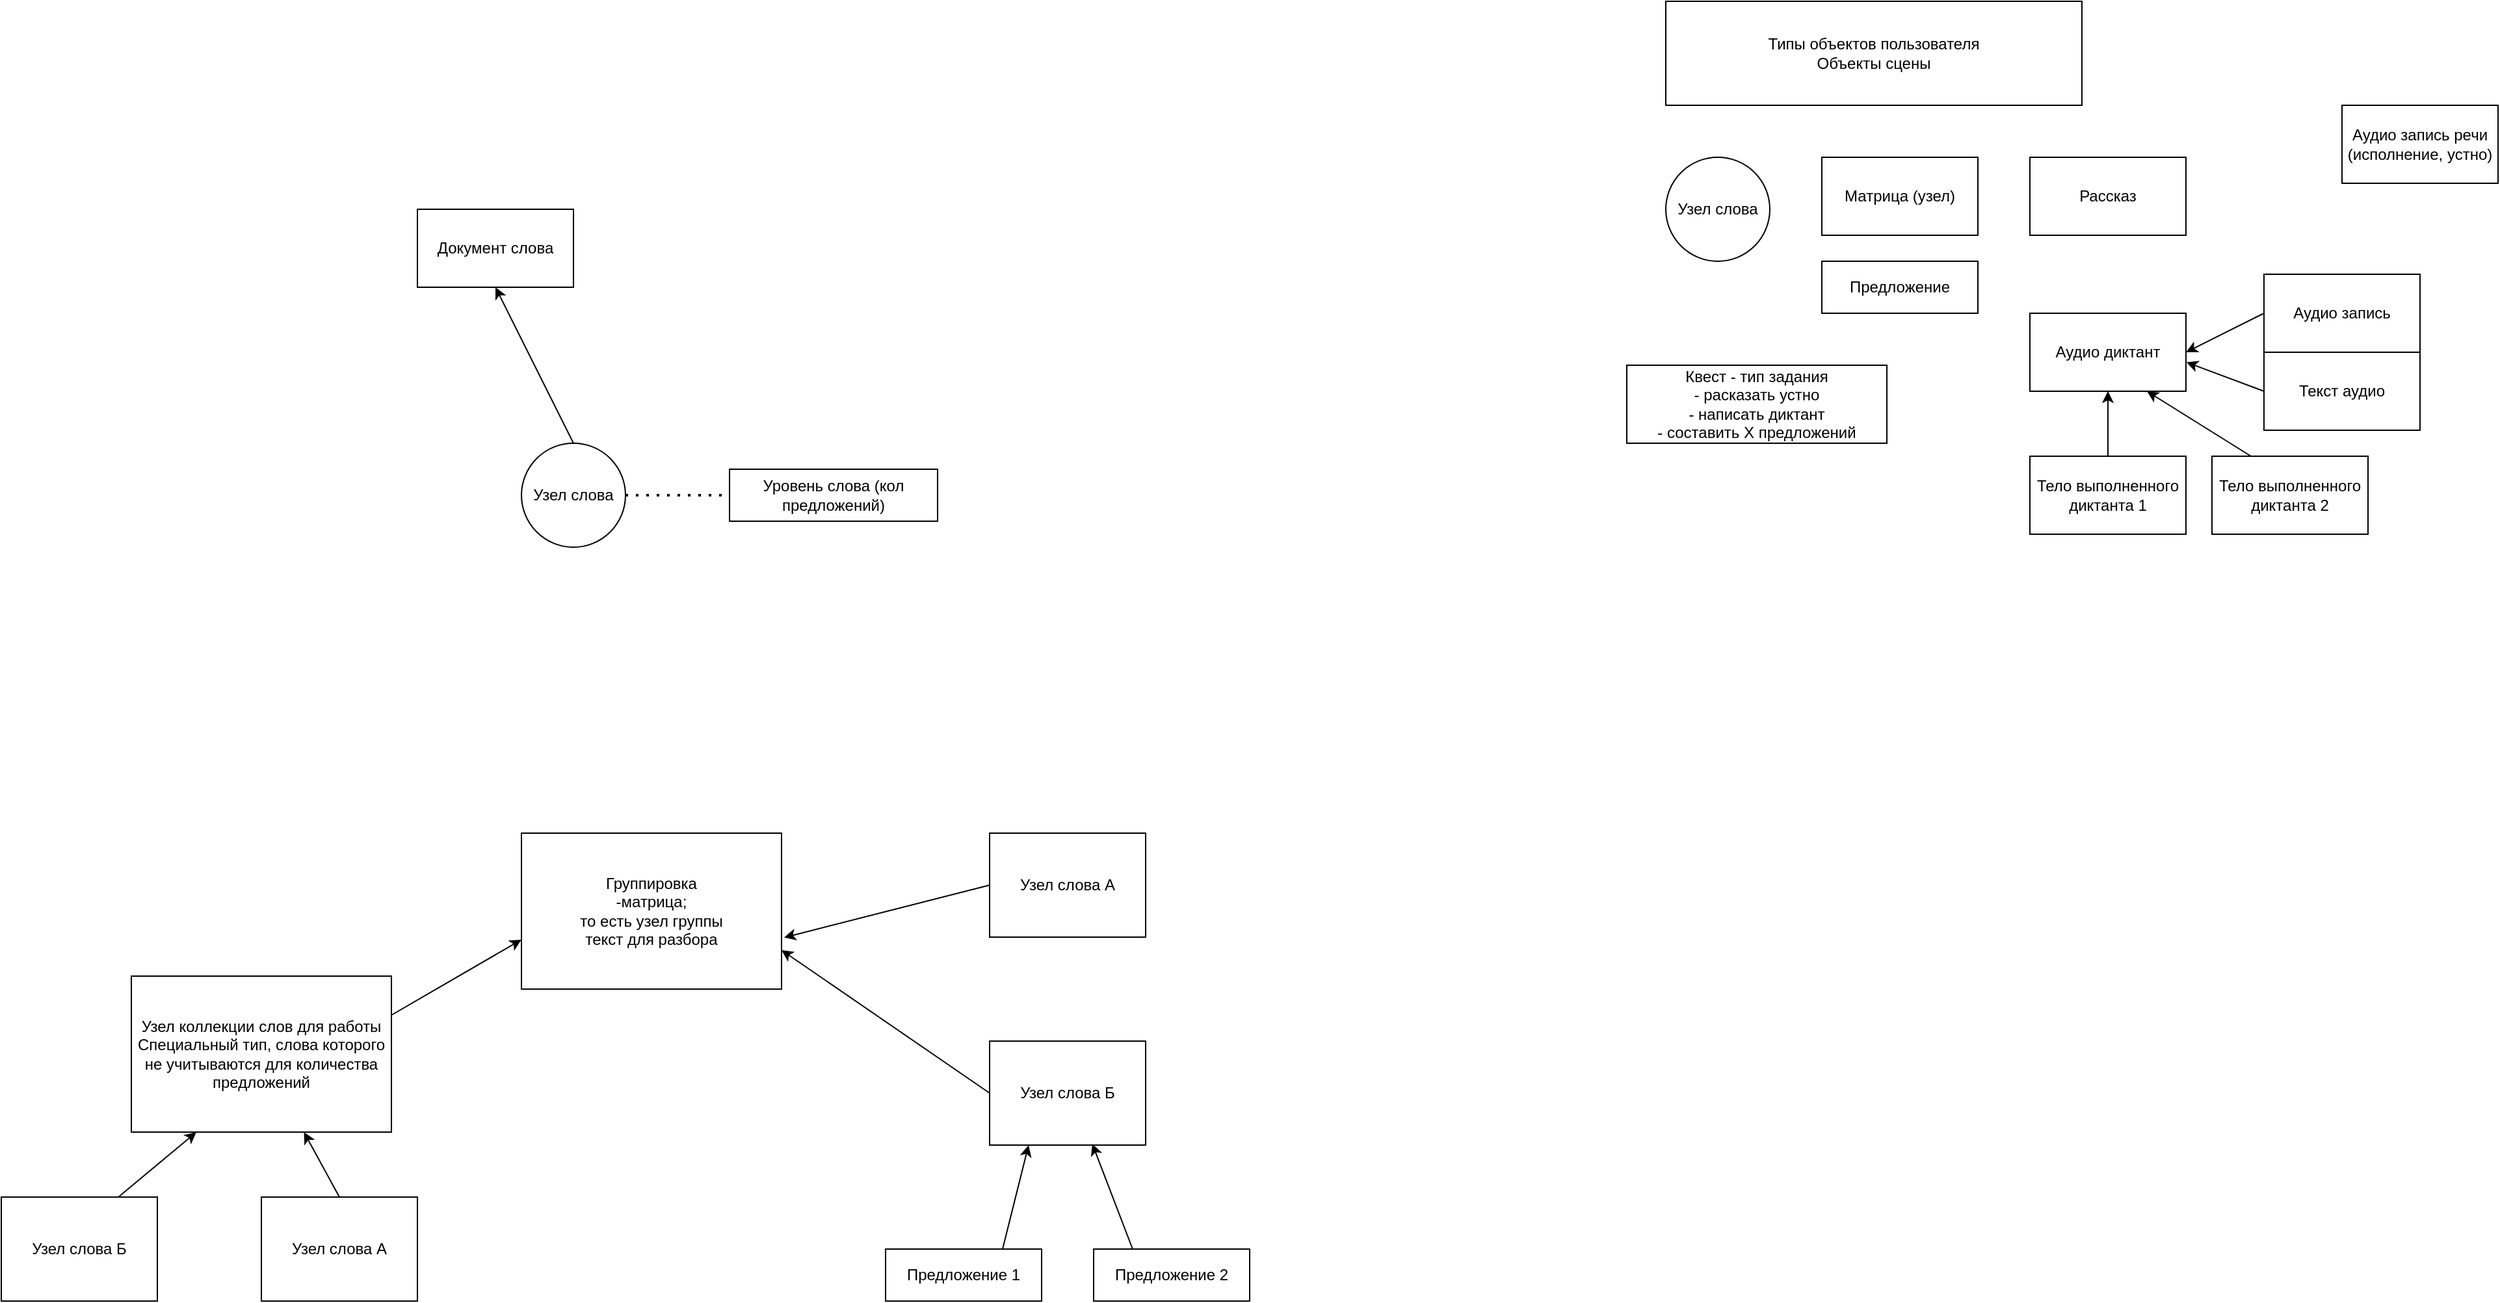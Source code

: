 <mxfile version="20.2.3" type="device"><diagram id="RmrjSddl_-2sHgnXOLiO" name="Page-1"><mxGraphModel dx="1768" dy="1613" grid="1" gridSize="10" guides="1" tooltips="1" connect="1" arrows="1" fold="1" page="1" pageScale="1" pageWidth="850" pageHeight="1100" math="0" shadow="0"><root><mxCell id="0"/><mxCell id="1" parent="0"/><mxCell id="d6WnzDJRh2UdduXFbi2z-1" value="Группировка&lt;br&gt;-матрица;&lt;br&gt;то есть узел группы&lt;br&gt;текст для разбора" style="rounded=0;whiteSpace=wrap;html=1;" vertex="1" parent="1"><mxGeometry x="120" y="40" width="200" height="120" as="geometry"/></mxCell><mxCell id="d6WnzDJRh2UdduXFbi2z-5" style="rounded=0;orthogonalLoop=1;jettySize=auto;html=1;exitX=0;exitY=0.5;exitDx=0;exitDy=0;entryX=1.01;entryY=0.669;entryDx=0;entryDy=0;entryPerimeter=0;" edge="1" parent="1" source="d6WnzDJRh2UdduXFbi2z-2" target="d6WnzDJRh2UdduXFbi2z-1"><mxGeometry relative="1" as="geometry"/></mxCell><mxCell id="d6WnzDJRh2UdduXFbi2z-2" value="Узел слова А" style="rounded=0;whiteSpace=wrap;html=1;" vertex="1" parent="1"><mxGeometry x="480" y="40" width="120" height="80" as="geometry"/></mxCell><mxCell id="d6WnzDJRh2UdduXFbi2z-6" style="edgeStyle=none;rounded=0;orthogonalLoop=1;jettySize=auto;html=1;exitX=0;exitY=0.5;exitDx=0;exitDy=0;entryX=1;entryY=0.75;entryDx=0;entryDy=0;" edge="1" parent="1" source="d6WnzDJRh2UdduXFbi2z-3" target="d6WnzDJRh2UdduXFbi2z-1"><mxGeometry relative="1" as="geometry"/></mxCell><mxCell id="d6WnzDJRh2UdduXFbi2z-3" value="Узел слова Б" style="rounded=0;whiteSpace=wrap;html=1;" vertex="1" parent="1"><mxGeometry x="480" y="200" width="120" height="80" as="geometry"/></mxCell><mxCell id="d6WnzDJRh2UdduXFbi2z-8" style="edgeStyle=none;rounded=0;orthogonalLoop=1;jettySize=auto;html=1;exitX=1;exitY=0.25;exitDx=0;exitDy=0;entryX=0;entryY=0.683;entryDx=0;entryDy=0;entryPerimeter=0;" edge="1" parent="1" source="d6WnzDJRh2UdduXFbi2z-7" target="d6WnzDJRh2UdduXFbi2z-1"><mxGeometry relative="1" as="geometry"/></mxCell><mxCell id="d6WnzDJRh2UdduXFbi2z-7" value="Узел коллекции слов для работы&lt;br&gt;Специальный тип, слова которого не учитываются для количества предложений" style="rounded=0;whiteSpace=wrap;html=1;" vertex="1" parent="1"><mxGeometry x="-180" y="150" width="200" height="120" as="geometry"/></mxCell><mxCell id="d6WnzDJRh2UdduXFbi2z-11" style="edgeStyle=none;rounded=0;orthogonalLoop=1;jettySize=auto;html=1;exitX=0.75;exitY=0;exitDx=0;exitDy=0;entryX=0.25;entryY=1;entryDx=0;entryDy=0;" edge="1" parent="1" source="d6WnzDJRh2UdduXFbi2z-9" target="d6WnzDJRh2UdduXFbi2z-7"><mxGeometry relative="1" as="geometry"/></mxCell><mxCell id="d6WnzDJRh2UdduXFbi2z-9" value="Узел слова Б" style="rounded=0;whiteSpace=wrap;html=1;" vertex="1" parent="1"><mxGeometry x="-280" y="320" width="120" height="80" as="geometry"/></mxCell><mxCell id="d6WnzDJRh2UdduXFbi2z-12" style="edgeStyle=none;rounded=0;orthogonalLoop=1;jettySize=auto;html=1;exitX=0.5;exitY=0;exitDx=0;exitDy=0;" edge="1" parent="1" source="d6WnzDJRh2UdduXFbi2z-10" target="d6WnzDJRh2UdduXFbi2z-7"><mxGeometry relative="1" as="geometry"/></mxCell><mxCell id="d6WnzDJRh2UdduXFbi2z-10" value="Узел слова А" style="rounded=0;whiteSpace=wrap;html=1;" vertex="1" parent="1"><mxGeometry x="-80" y="320" width="120" height="80" as="geometry"/></mxCell><mxCell id="d6WnzDJRh2UdduXFbi2z-14" style="edgeStyle=none;rounded=0;orthogonalLoop=1;jettySize=auto;html=1;exitX=0.75;exitY=0;exitDx=0;exitDy=0;entryX=0.25;entryY=1;entryDx=0;entryDy=0;" edge="1" parent="1" source="d6WnzDJRh2UdduXFbi2z-13" target="d6WnzDJRh2UdduXFbi2z-3"><mxGeometry relative="1" as="geometry"/></mxCell><mxCell id="d6WnzDJRh2UdduXFbi2z-13" value="Предложение 1" style="rounded=0;whiteSpace=wrap;html=1;" vertex="1" parent="1"><mxGeometry x="400" y="360" width="120" height="40" as="geometry"/></mxCell><mxCell id="d6WnzDJRh2UdduXFbi2z-16" style="edgeStyle=none;rounded=0;orthogonalLoop=1;jettySize=auto;html=1;exitX=0.25;exitY=0;exitDx=0;exitDy=0;entryX=0.658;entryY=0.988;entryDx=0;entryDy=0;entryPerimeter=0;" edge="1" parent="1" source="d6WnzDJRh2UdduXFbi2z-15" target="d6WnzDJRh2UdduXFbi2z-3"><mxGeometry relative="1" as="geometry"/></mxCell><mxCell id="d6WnzDJRh2UdduXFbi2z-15" value="Предложение 2" style="rounded=0;whiteSpace=wrap;html=1;" vertex="1" parent="1"><mxGeometry x="560" y="360" width="120" height="40" as="geometry"/></mxCell><mxCell id="d6WnzDJRh2UdduXFbi2z-20" style="edgeStyle=none;rounded=0;orthogonalLoop=1;jettySize=auto;html=1;exitX=0.5;exitY=0;exitDx=0;exitDy=0;entryX=0.5;entryY=1;entryDx=0;entryDy=0;" edge="1" parent="1" source="d6WnzDJRh2UdduXFbi2z-18" target="d6WnzDJRh2UdduXFbi2z-19"><mxGeometry relative="1" as="geometry"/></mxCell><mxCell id="d6WnzDJRh2UdduXFbi2z-18" value="Узел слова" style="ellipse;whiteSpace=wrap;html=1;aspect=fixed;" vertex="1" parent="1"><mxGeometry x="120" y="-260" width="80" height="80" as="geometry"/></mxCell><mxCell id="d6WnzDJRh2UdduXFbi2z-19" value="Документ слова" style="rounded=0;whiteSpace=wrap;html=1;" vertex="1" parent="1"><mxGeometry x="40" y="-440" width="120" height="60" as="geometry"/></mxCell><mxCell id="d6WnzDJRh2UdduXFbi2z-21" value="Уровень слова (кол предложений)" style="rounded=0;whiteSpace=wrap;html=1;" vertex="1" parent="1"><mxGeometry x="280" y="-240" width="160" height="40" as="geometry"/></mxCell><mxCell id="d6WnzDJRh2UdduXFbi2z-24" value="" style="endArrow=none;dashed=1;html=1;dashPattern=1 3;strokeWidth=2;rounded=0;entryX=0;entryY=0.5;entryDx=0;entryDy=0;" edge="1" parent="1" source="d6WnzDJRh2UdduXFbi2z-18" target="d6WnzDJRh2UdduXFbi2z-21"><mxGeometry width="50" height="50" relative="1" as="geometry"><mxPoint x="150" y="-190" as="sourcePoint"/><mxPoint x="200" y="-240" as="targetPoint"/></mxGeometry></mxCell><mxCell id="d6WnzDJRh2UdduXFbi2z-25" value="Типы объектов пользователя&lt;br&gt;Объекты сцены" style="rounded=0;whiteSpace=wrap;html=1;" vertex="1" parent="1"><mxGeometry x="1000" y="-600" width="320" height="80" as="geometry"/></mxCell><mxCell id="d6WnzDJRh2UdduXFbi2z-26" value="Узел слова" style="ellipse;whiteSpace=wrap;html=1;aspect=fixed;" vertex="1" parent="1"><mxGeometry x="1000" y="-480" width="80" height="80" as="geometry"/></mxCell><mxCell id="d6WnzDJRh2UdduXFbi2z-27" value="Матрица (узел)" style="rounded=0;whiteSpace=wrap;html=1;" vertex="1" parent="1"><mxGeometry x="1120" y="-480" width="120" height="60" as="geometry"/></mxCell><mxCell id="d6WnzDJRh2UdduXFbi2z-28" value="Предложение" style="rounded=0;whiteSpace=wrap;html=1;" vertex="1" parent="1"><mxGeometry x="1120" y="-400" width="120" height="40" as="geometry"/></mxCell><mxCell id="d6WnzDJRh2UdduXFbi2z-29" value="Рассказ" style="rounded=0;whiteSpace=wrap;html=1;" vertex="1" parent="1"><mxGeometry x="1280" y="-480" width="120" height="60" as="geometry"/></mxCell><mxCell id="d6WnzDJRh2UdduXFbi2z-30" value="Аудио диктант" style="rounded=0;whiteSpace=wrap;html=1;" vertex="1" parent="1"><mxGeometry x="1280" y="-360" width="120" height="60" as="geometry"/></mxCell><mxCell id="d6WnzDJRh2UdduXFbi2z-33" style="edgeStyle=none;rounded=0;orthogonalLoop=1;jettySize=auto;html=1;exitX=0;exitY=0.5;exitDx=0;exitDy=0;entryX=1;entryY=0.5;entryDx=0;entryDy=0;" edge="1" parent="1" source="d6WnzDJRh2UdduXFbi2z-31" target="d6WnzDJRh2UdduXFbi2z-30"><mxGeometry relative="1" as="geometry"/></mxCell><mxCell id="d6WnzDJRh2UdduXFbi2z-31" value="Аудио запись" style="rounded=0;whiteSpace=wrap;html=1;" vertex="1" parent="1"><mxGeometry x="1460" y="-390" width="120" height="60" as="geometry"/></mxCell><mxCell id="d6WnzDJRh2UdduXFbi2z-34" style="edgeStyle=none;rounded=0;orthogonalLoop=1;jettySize=auto;html=1;exitX=0;exitY=0.5;exitDx=0;exitDy=0;entryX=1.003;entryY=0.628;entryDx=0;entryDy=0;entryPerimeter=0;" edge="1" parent="1" source="d6WnzDJRh2UdduXFbi2z-32" target="d6WnzDJRh2UdduXFbi2z-30"><mxGeometry relative="1" as="geometry"/></mxCell><mxCell id="d6WnzDJRh2UdduXFbi2z-32" value="Текст аудио" style="rounded=0;whiteSpace=wrap;html=1;" vertex="1" parent="1"><mxGeometry x="1460" y="-330" width="120" height="60" as="geometry"/></mxCell><mxCell id="d6WnzDJRh2UdduXFbi2z-36" style="edgeStyle=none;rounded=0;orthogonalLoop=1;jettySize=auto;html=1;exitX=0.5;exitY=0;exitDx=0;exitDy=0;entryX=0.5;entryY=1;entryDx=0;entryDy=0;" edge="1" parent="1" source="d6WnzDJRh2UdduXFbi2z-35" target="d6WnzDJRh2UdduXFbi2z-30"><mxGeometry relative="1" as="geometry"/></mxCell><mxCell id="d6WnzDJRh2UdduXFbi2z-35" value="Тело выполненного диктанта 1" style="rounded=0;whiteSpace=wrap;html=1;" vertex="1" parent="1"><mxGeometry x="1280" y="-250" width="120" height="60" as="geometry"/></mxCell><mxCell id="d6WnzDJRh2UdduXFbi2z-38" style="edgeStyle=none;rounded=0;orthogonalLoop=1;jettySize=auto;html=1;exitX=0.25;exitY=0;exitDx=0;exitDy=0;entryX=0.75;entryY=1;entryDx=0;entryDy=0;" edge="1" parent="1" source="d6WnzDJRh2UdduXFbi2z-37" target="d6WnzDJRh2UdduXFbi2z-30"><mxGeometry relative="1" as="geometry"/></mxCell><mxCell id="d6WnzDJRh2UdduXFbi2z-37" value="Тело выполненного диктанта 2" style="rounded=0;whiteSpace=wrap;html=1;" vertex="1" parent="1"><mxGeometry x="1420" y="-250" width="120" height="60" as="geometry"/></mxCell><mxCell id="d6WnzDJRh2UdduXFbi2z-39" value="Аудио запись речи&lt;br&gt;(исполнение, устно)" style="rounded=0;whiteSpace=wrap;html=1;" vertex="1" parent="1"><mxGeometry x="1520" y="-520" width="120" height="60" as="geometry"/></mxCell><mxCell id="d6WnzDJRh2UdduXFbi2z-40" value="Квест - тип задания&lt;br&gt;- расказать устно&lt;br&gt;- написать диктант&lt;br&gt;- составить Х предложений" style="rounded=0;whiteSpace=wrap;html=1;" vertex="1" parent="1"><mxGeometry x="970" y="-320" width="200" height="60" as="geometry"/></mxCell></root></mxGraphModel></diagram></mxfile>